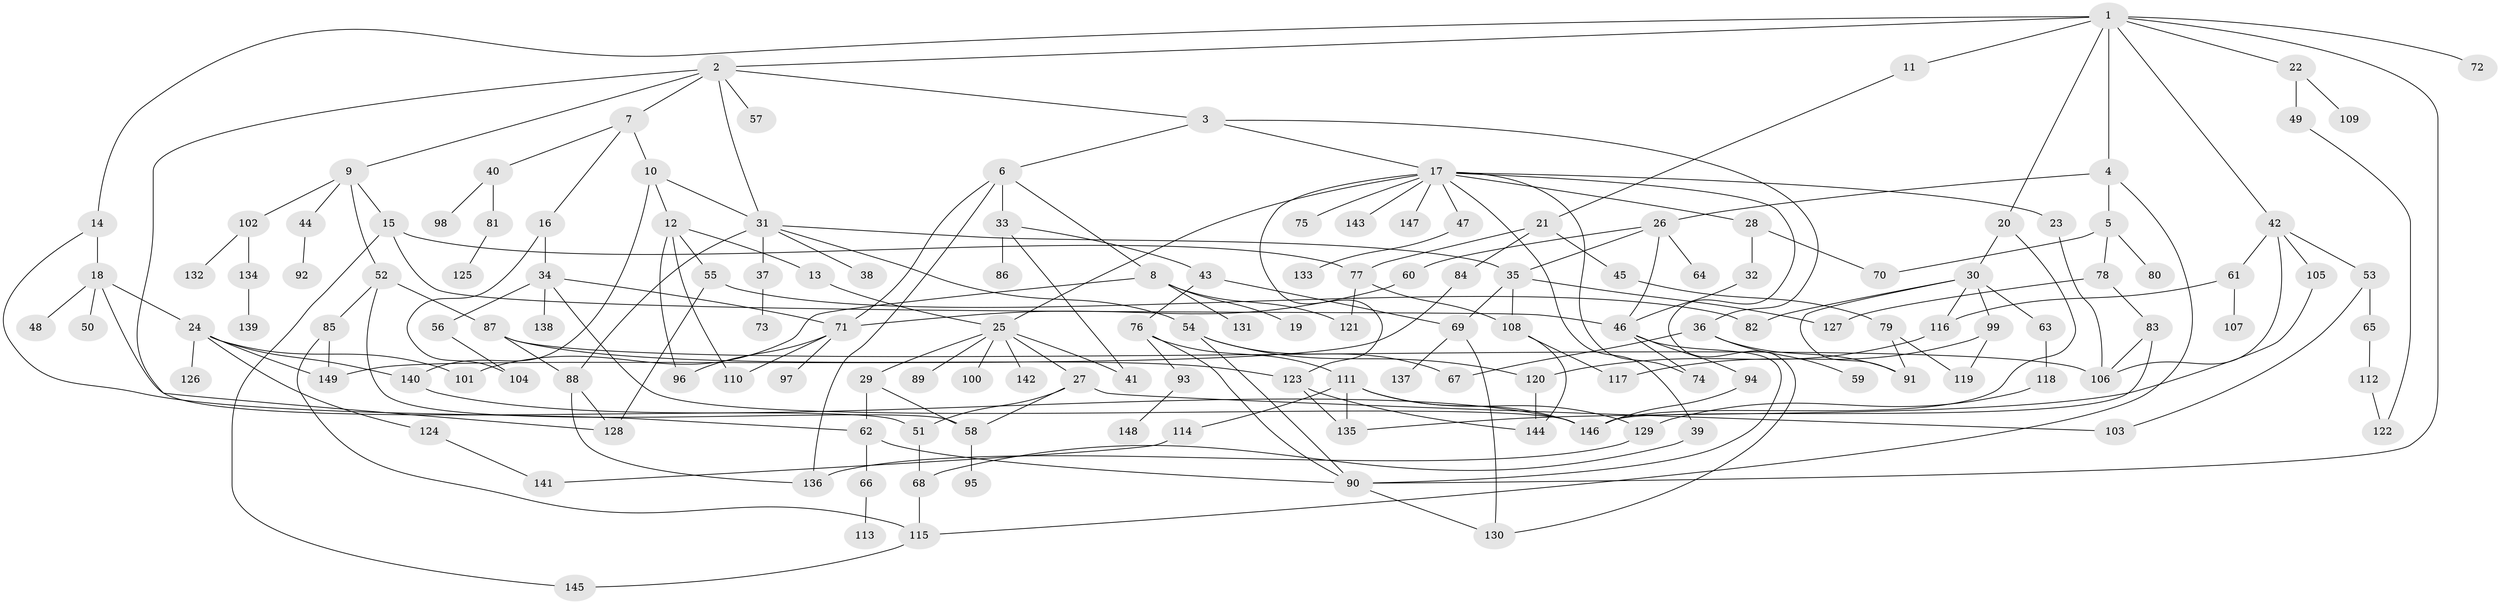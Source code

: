 // Generated by graph-tools (version 1.1) at 2025/34/03/09/25 02:34:13]
// undirected, 149 vertices, 214 edges
graph export_dot {
graph [start="1"]
  node [color=gray90,style=filled];
  1;
  2;
  3;
  4;
  5;
  6;
  7;
  8;
  9;
  10;
  11;
  12;
  13;
  14;
  15;
  16;
  17;
  18;
  19;
  20;
  21;
  22;
  23;
  24;
  25;
  26;
  27;
  28;
  29;
  30;
  31;
  32;
  33;
  34;
  35;
  36;
  37;
  38;
  39;
  40;
  41;
  42;
  43;
  44;
  45;
  46;
  47;
  48;
  49;
  50;
  51;
  52;
  53;
  54;
  55;
  56;
  57;
  58;
  59;
  60;
  61;
  62;
  63;
  64;
  65;
  66;
  67;
  68;
  69;
  70;
  71;
  72;
  73;
  74;
  75;
  76;
  77;
  78;
  79;
  80;
  81;
  82;
  83;
  84;
  85;
  86;
  87;
  88;
  89;
  90;
  91;
  92;
  93;
  94;
  95;
  96;
  97;
  98;
  99;
  100;
  101;
  102;
  103;
  104;
  105;
  106;
  107;
  108;
  109;
  110;
  111;
  112;
  113;
  114;
  115;
  116;
  117;
  118;
  119;
  120;
  121;
  122;
  123;
  124;
  125;
  126;
  127;
  128;
  129;
  130;
  131;
  132;
  133;
  134;
  135;
  136;
  137;
  138;
  139;
  140;
  141;
  142;
  143;
  144;
  145;
  146;
  147;
  148;
  149;
  1 -- 2;
  1 -- 4;
  1 -- 11;
  1 -- 14;
  1 -- 20;
  1 -- 22;
  1 -- 42;
  1 -- 72;
  1 -- 90;
  2 -- 3;
  2 -- 7;
  2 -- 9;
  2 -- 31;
  2 -- 57;
  2 -- 128;
  3 -- 6;
  3 -- 17;
  3 -- 36;
  4 -- 5;
  4 -- 26;
  4 -- 115;
  5 -- 78;
  5 -- 80;
  5 -- 70;
  6 -- 8;
  6 -- 33;
  6 -- 71;
  6 -- 136;
  7 -- 10;
  7 -- 16;
  7 -- 40;
  8 -- 19;
  8 -- 101;
  8 -- 131;
  8 -- 121;
  9 -- 15;
  9 -- 44;
  9 -- 52;
  9 -- 102;
  10 -- 12;
  10 -- 140;
  10 -- 31;
  11 -- 21;
  12 -- 13;
  12 -- 55;
  12 -- 96;
  12 -- 110;
  13 -- 25;
  14 -- 18;
  14 -- 62;
  15 -- 46;
  15 -- 145;
  15 -- 77;
  16 -- 34;
  16 -- 104;
  17 -- 23;
  17 -- 28;
  17 -- 39;
  17 -- 47;
  17 -- 74;
  17 -- 75;
  17 -- 130;
  17 -- 143;
  17 -- 147;
  17 -- 123;
  17 -- 25;
  18 -- 24;
  18 -- 48;
  18 -- 50;
  18 -- 51;
  20 -- 30;
  20 -- 146;
  21 -- 45;
  21 -- 77;
  21 -- 84;
  22 -- 49;
  22 -- 109;
  23 -- 106;
  24 -- 124;
  24 -- 126;
  24 -- 140;
  24 -- 149;
  24 -- 101;
  25 -- 27;
  25 -- 29;
  25 -- 41;
  25 -- 89;
  25 -- 100;
  25 -- 142;
  26 -- 60;
  26 -- 64;
  26 -- 46;
  26 -- 35;
  27 -- 51;
  27 -- 103;
  27 -- 58;
  28 -- 32;
  28 -- 70;
  29 -- 58;
  29 -- 62;
  30 -- 63;
  30 -- 99;
  30 -- 116;
  30 -- 82;
  30 -- 91;
  31 -- 35;
  31 -- 37;
  31 -- 38;
  31 -- 54;
  31 -- 88;
  32 -- 46;
  33 -- 43;
  33 -- 86;
  33 -- 41;
  34 -- 56;
  34 -- 138;
  34 -- 146;
  34 -- 71;
  35 -- 69;
  35 -- 127;
  35 -- 108;
  36 -- 59;
  36 -- 67;
  36 -- 91;
  37 -- 73;
  39 -- 68;
  40 -- 81;
  40 -- 98;
  42 -- 53;
  42 -- 61;
  42 -- 105;
  42 -- 106;
  43 -- 76;
  43 -- 69;
  44 -- 92;
  45 -- 79;
  46 -- 94;
  46 -- 74;
  46 -- 90;
  47 -- 133;
  49 -- 122;
  51 -- 68;
  52 -- 85;
  52 -- 87;
  52 -- 58;
  53 -- 65;
  53 -- 103;
  54 -- 67;
  54 -- 120;
  54 -- 90;
  55 -- 82;
  55 -- 128;
  56 -- 104;
  58 -- 95;
  60 -- 71;
  61 -- 107;
  61 -- 116;
  62 -- 66;
  62 -- 90;
  63 -- 118;
  65 -- 112;
  66 -- 113;
  68 -- 115;
  69 -- 137;
  69 -- 130;
  71 -- 97;
  71 -- 110;
  71 -- 96;
  76 -- 93;
  76 -- 111;
  76 -- 90;
  77 -- 108;
  77 -- 121;
  78 -- 83;
  78 -- 127;
  79 -- 91;
  79 -- 119;
  81 -- 125;
  83 -- 106;
  83 -- 146;
  84 -- 149;
  85 -- 149;
  85 -- 115;
  87 -- 106;
  87 -- 123;
  87 -- 88;
  88 -- 136;
  88 -- 128;
  90 -- 130;
  93 -- 148;
  94 -- 146;
  99 -- 119;
  99 -- 117;
  102 -- 132;
  102 -- 134;
  105 -- 135;
  108 -- 117;
  108 -- 144;
  111 -- 114;
  111 -- 146;
  111 -- 129;
  111 -- 135;
  112 -- 122;
  114 -- 141;
  115 -- 145;
  116 -- 120;
  118 -- 129;
  120 -- 144;
  123 -- 144;
  123 -- 135;
  124 -- 141;
  129 -- 136;
  134 -- 139;
  140 -- 146;
}
